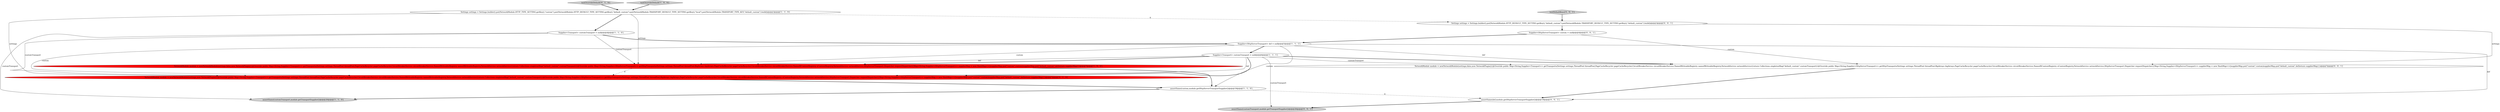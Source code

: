 digraph {
2 [style = filled, label = "Settings settings = Settings.builder().put(NetworkModule.HTTP_TYPE_SETTING.getKey(),\"custom\").put(NetworkModule.HTTP_DEFAULT_TYPE_SETTING.getKey(),\"default_custom\").put(NetworkModule.TRANSPORT_DEFAULT_TYPE_SETTING.getKey(),\"local\").put(NetworkModule.TRANSPORT_TYPE_KEY,\"default_custom\").build()@@@3@@@['1', '1', '0']", fillcolor = white, shape = ellipse image = "AAA0AAABBB1BBB"];
8 [style = filled, label = "testOverrideDefault['0', '1', '0']", fillcolor = lightgray, shape = diamond image = "AAA0AAABBB2BBB"];
13 [style = filled, label = "Settings settings = Settings.builder().put(NetworkModule.HTTP_DEFAULT_TYPE_SETTING.getKey(),\"default_custom\").put(NetworkModule.TRANSPORT_DEFAULT_TYPE_SETTING.getKey(),\"default_custom\").build()@@@3@@@['0', '0', '1']", fillcolor = white, shape = ellipse image = "AAA0AAABBB3BBB"];
1 [style = filled, label = "Supplier<Transport> customTransport = null@@@6@@@['1', '1', '1']", fillcolor = white, shape = ellipse image = "AAA0AAABBB1BBB"];
9 [style = filled, label = "NetworkModule module = newNetworkModule(settings,new NetworkPlugin(){@Override public Map<String,Supplier<Transport>> getTransports(Settings settings,ThreadPool threadPool,PageCacheRecycler pageCacheRecycler,CircuitBreakerService circuitBreakerService,NamedWriteableRegistry namedWriteableRegistry,NetworkService networkService){return Collections.singletonMap(\"default_custom\",customTransport)}@Override public Map<String,Supplier<HttpServerTransport>> getHttpTransports(Settings settings,ThreadPool threadPool,BigArrays bigArrays,PageCacheRecycler pageCacheRecycler,CircuitBreakerService circuitBreakerService,NamedXContentRegistry xContentRegistry,NetworkService networkService,HttpServerTransport.Dispatcher requestDispatcher){Map<String,Supplier<HttpServerTransport>> supplierMap = new HashMap<>()supplierMap.put(\"custom\",custom)supplierMap.put(\"default_custom\",def)return supplierMap}})@@@7@@@['0', '1', '0']", fillcolor = red, shape = ellipse image = "AAA1AAABBB2BBB"];
6 [style = filled, label = "testOverrideDefault['1', '0', '0']", fillcolor = lightgray, shape = diamond image = "AAA0AAABBB1BBB"];
0 [style = filled, label = "Supplier<Transport> customTransport = null@@@4@@@['1', '1', '0']", fillcolor = white, shape = ellipse image = "AAA0AAABBB1BBB"];
14 [style = filled, label = "assertSame(def,module.getHttpServerTransportSupplier())@@@19@@@['0', '0', '1']", fillcolor = white, shape = ellipse image = "AAA0AAABBB3BBB"];
7 [style = filled, label = "assertSame(custom,module.getHttpServerTransportSupplier())@@@19@@@['1', '1', '0']", fillcolor = white, shape = ellipse image = "AAA0AAABBB1BBB"];
12 [style = filled, label = "Supplier<HttpServerTransport> custom = null@@@4@@@['0', '0', '1']", fillcolor = white, shape = ellipse image = "AAA0AAABBB3BBB"];
4 [style = filled, label = "Supplier<HttpServerTransport> def = null@@@5@@@['1', '1', '1']", fillcolor = white, shape = ellipse image = "AAA0AAABBB1BBB"];
3 [style = filled, label = "assertSame(customTransport,module.getTransportSupplier())@@@20@@@['1', '1', '0']", fillcolor = lightgray, shape = ellipse image = "AAA0AAABBB1BBB"];
11 [style = filled, label = "NetworkModule module = newNetworkModule(settings,false,new NetworkPlugin(){@Override public Map<String,Supplier<Transport>> getTransports(Settings settings,ThreadPool threadPool,PageCacheRecycler pageCacheRecycler,CircuitBreakerService circuitBreakerService,NamedWriteableRegistry namedWriteableRegistry,NetworkService networkService){return Collections.singletonMap(\"default_custom\",customTransport)}@Override public Map<String,Supplier<HttpServerTransport>> getHttpTransports(Settings settings,ThreadPool threadPool,BigArrays bigArrays,PageCacheRecycler pageCacheRecycler,CircuitBreakerService circuitBreakerService,NamedXContentRegistry xContentRegistry,NetworkService networkService,HttpServerTransport.Dispatcher requestDispatcher){Map<String,Supplier<HttpServerTransport>> supplierMap = new HashMap<>()supplierMap.put(\"custom\",custom)supplierMap.put(\"default_custom\",def)return supplierMap}})@@@7@@@['0', '0', '1']", fillcolor = white, shape = ellipse image = "AAA0AAABBB3BBB"];
5 [style = filled, label = "NetworkModule module = newNetworkModule(settings,false,new NetworkPlugin(){@Override public Map<String,Supplier<Transport>> getTransports(Settings settings,ThreadPool threadPool,PageCacheRecycler pageCacheRecycler,CircuitBreakerService circuitBreakerService,NamedWriteableRegistry namedWriteableRegistry,NetworkService networkService){return Collections.singletonMap(\"default_custom\",customTransport)}@Override public Map<String,Supplier<HttpServerTransport>> getHttpTransports(Settings settings,ThreadPool threadPool,BigArrays bigArrays,PageCacheRecycler pageCacheRecycler,CircuitBreakerService circuitBreakerService,NamedXContentRegistry xContentRegistry,NetworkService networkService,HttpServerTransport.Dispatcher requestDispatcher){Map<String,Supplier<HttpServerTransport>> supplierMap = new HashMap<>()supplierMap.put(\"custom\",custom)supplierMap.put(\"default_custom\",def)return supplierMap}})@@@7@@@['1', '0', '0']", fillcolor = red, shape = ellipse image = "AAA1AAABBB1BBB"];
10 [style = filled, label = "assertSame(customTransport,module.getTransportSupplier())@@@20@@@['0', '0', '1']", fillcolor = lightgray, shape = ellipse image = "AAA0AAABBB3BBB"];
15 [style = filled, label = "testDefaultKeys['0', '0', '1']", fillcolor = lightgray, shape = diamond image = "AAA0AAABBB3BBB"];
1->5 [style = bold, label=""];
1->9 [style = solid, label="def"];
15->13 [style = bold, label=""];
11->14 [style = bold, label=""];
7->14 [style = dashed, label="0"];
0->3 [style = solid, label="customTransport"];
1->11 [style = solid, label="customTransport"];
14->10 [style = bold, label=""];
13->11 [style = solid, label="settings"];
4->14 [style = solid, label="def"];
5->9 [style = dashed, label="0"];
0->9 [style = solid, label="customTransport"];
9->7 [style = bold, label=""];
7->3 [style = bold, label=""];
1->9 [style = bold, label=""];
1->11 [style = bold, label=""];
6->2 [style = bold, label=""];
2->0 [style = bold, label=""];
13->12 [style = bold, label=""];
1->10 [style = solid, label="customTransport"];
2->9 [style = solid, label="settings"];
8->2 [style = bold, label=""];
12->4 [style = bold, label=""];
0->4 [style = bold, label=""];
12->11 [style = solid, label="custom"];
2->13 [style = dashed, label="0"];
4->5 [style = solid, label="custom"];
1->5 [style = solid, label="def"];
4->11 [style = solid, label="def"];
0->5 [style = solid, label="customTransport"];
5->7 [style = bold, label=""];
4->1 [style = bold, label=""];
4->7 [style = solid, label="custom"];
4->9 [style = solid, label="custom"];
2->5 [style = solid, label="settings"];
}
